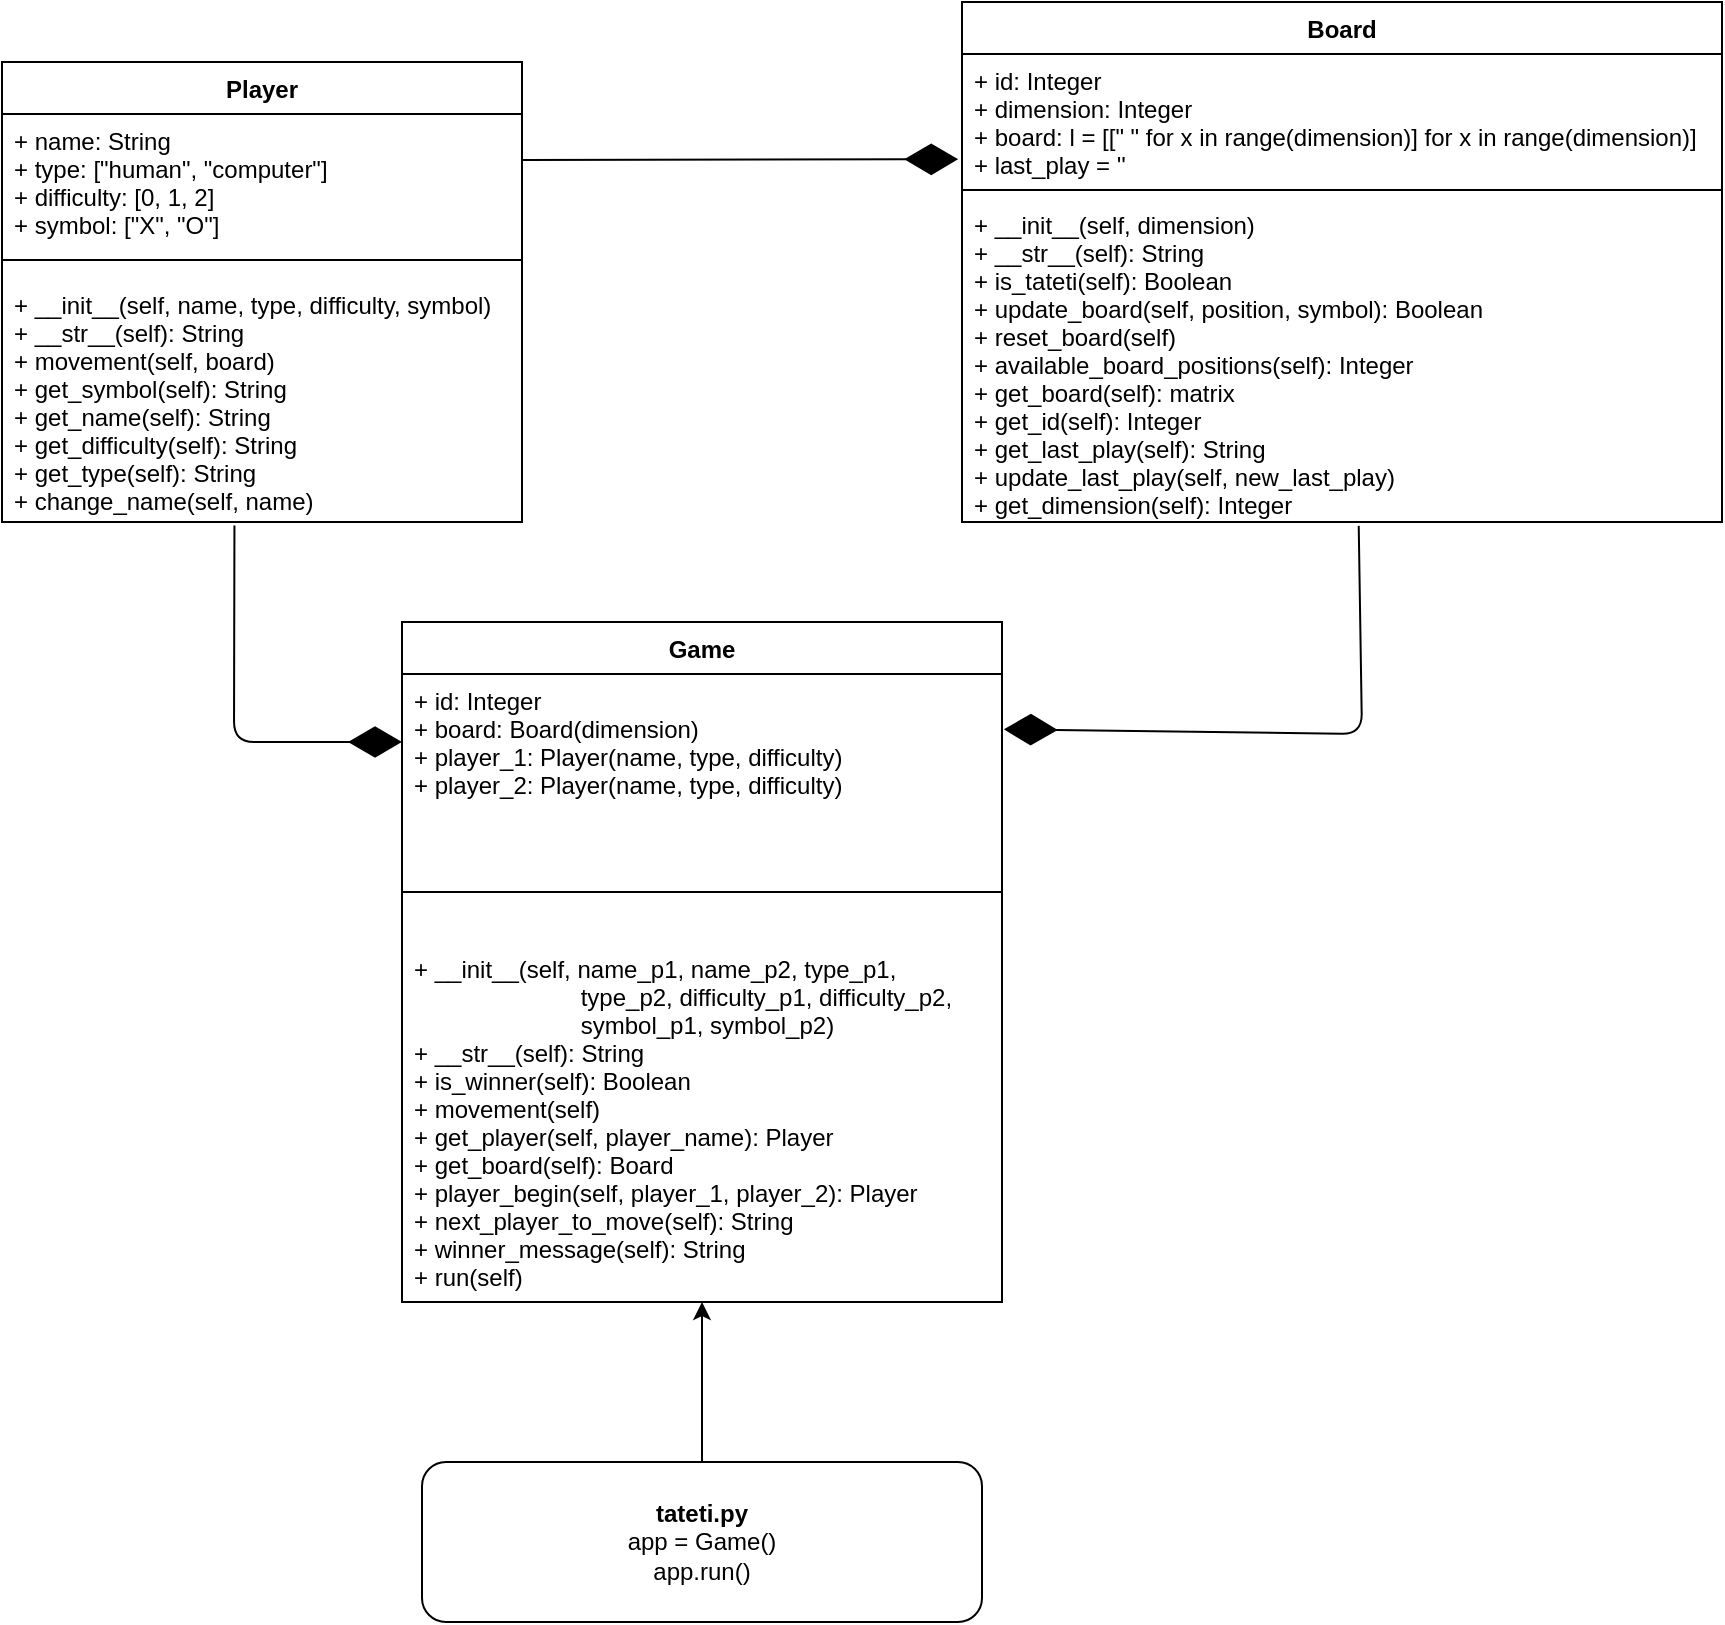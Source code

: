<mxfile version="13.1.3" type="device"><diagram id="C5RBs43oDa-KdzZeNtuy" name="tateti"><mxGraphModel dx="974" dy="427" grid="1" gridSize="10" guides="1" tooltips="1" connect="1" arrows="1" fold="1" page="1" pageScale="1" pageWidth="827" pageHeight="1169" math="0" shadow="0"><root><mxCell id="WIyWlLk6GJQsqaUBKTNV-0"/><mxCell id="WIyWlLk6GJQsqaUBKTNV-1" parent="WIyWlLk6GJQsqaUBKTNV-0"/><mxCell id="QFZzDFkDZshgLPWlq0mf-12" value="Player" style="swimlane;fontStyle=1;align=center;verticalAlign=top;childLayout=stackLayout;horizontal=1;startSize=26;horizontalStack=0;resizeParent=1;resizeParentMax=0;resizeLast=0;collapsible=1;marginBottom=0;" parent="WIyWlLk6GJQsqaUBKTNV-1" vertex="1"><mxGeometry x="190" y="110" width="260" height="230" as="geometry"/></mxCell><mxCell id="QFZzDFkDZshgLPWlq0mf-13" value="+ name: String&#10;+ type: [&quot;human&quot;, &quot;computer&quot;]&#10;+ difficulty: [0, 1, 2]&#10;+ symbol: [&quot;X&quot;, &quot;O&quot;]" style="text;strokeColor=none;fillColor=none;align=left;verticalAlign=top;spacingLeft=4;spacingRight=4;overflow=hidden;rotatable=0;points=[[0,0.5],[1,0.5]];portConstraint=eastwest;" parent="QFZzDFkDZshgLPWlq0mf-12" vertex="1"><mxGeometry y="26" width="260" height="64" as="geometry"/></mxCell><mxCell id="QFZzDFkDZshgLPWlq0mf-14" value="" style="line;strokeWidth=1;fillColor=none;align=left;verticalAlign=middle;spacingTop=-1;spacingLeft=3;spacingRight=3;rotatable=0;labelPosition=right;points=[];portConstraint=eastwest;" parent="QFZzDFkDZshgLPWlq0mf-12" vertex="1"><mxGeometry y="90" width="260" height="18" as="geometry"/></mxCell><mxCell id="QFZzDFkDZshgLPWlq0mf-15" value="+ __init__(self, name, type, difficulty, symbol)&#10;+ __str__(self): String&#10;+ movement(self, board)&#10;+ get_symbol(self): String&#10;+ get_name(self): String&#10;+ get_difficulty(self): String&#10;+ get_type(self): String&#10;+ change_name(self, name)" style="text;strokeColor=none;fillColor=none;align=left;verticalAlign=top;spacingLeft=4;spacingRight=4;overflow=hidden;rotatable=0;points=[[0,0.5],[1,0.5]];portConstraint=eastwest;" parent="QFZzDFkDZshgLPWlq0mf-12" vertex="1"><mxGeometry y="108" width="260" height="122" as="geometry"/></mxCell><mxCell id="QFZzDFkDZshgLPWlq0mf-8" value="Board" style="swimlane;fontStyle=1;align=center;verticalAlign=top;childLayout=stackLayout;horizontal=1;startSize=26;horizontalStack=0;resizeParent=1;resizeParentMax=0;resizeLast=0;collapsible=1;marginBottom=0;" parent="WIyWlLk6GJQsqaUBKTNV-1" vertex="1"><mxGeometry x="670" y="80" width="380" height="260" as="geometry"/></mxCell><mxCell id="QFZzDFkDZshgLPWlq0mf-9" value="+ id: Integer&#10;+ dimension: Integer&#10;+ board: l = [[&quot; &quot; for x in range(dimension)] for x in range(dimension)]&#10;+ last_play = ''" style="text;strokeColor=none;fillColor=none;align=left;verticalAlign=top;spacingLeft=4;spacingRight=4;overflow=hidden;rotatable=0;points=[[0,0.5],[1,0.5]];portConstraint=eastwest;" parent="QFZzDFkDZshgLPWlq0mf-8" vertex="1"><mxGeometry y="26" width="380" height="64" as="geometry"/></mxCell><mxCell id="QFZzDFkDZshgLPWlq0mf-10" value="" style="line;strokeWidth=1;fillColor=none;align=left;verticalAlign=middle;spacingTop=-1;spacingLeft=3;spacingRight=3;rotatable=0;labelPosition=right;points=[];portConstraint=eastwest;" parent="QFZzDFkDZshgLPWlq0mf-8" vertex="1"><mxGeometry y="90" width="380" height="8" as="geometry"/></mxCell><mxCell id="QFZzDFkDZshgLPWlq0mf-11" value="+ __init__(self, dimension)&#10;+ __str__(self): String&#10;+ is_tateti(self): Boolean&#10;+ update_board(self, position, symbol): Boolean&#10;+ reset_board(self)&#10;+ available_board_positions(self): Integer&#10;+ get_board(self): matrix&#10;+ get_id(self): Integer&#10;+ get_last_play(self): String&#10;+ update_last_play(self, new_last_play)&#10;+ get_dimension(self): Integer" style="text;strokeColor=none;fillColor=none;align=left;verticalAlign=top;spacingLeft=4;spacingRight=4;overflow=hidden;rotatable=0;points=[[0,0.5],[1,0.5]];portConstraint=eastwest;" parent="QFZzDFkDZshgLPWlq0mf-8" vertex="1"><mxGeometry y="98" width="380" height="162" as="geometry"/></mxCell><mxCell id="QFZzDFkDZshgLPWlq0mf-16" value="Game" style="swimlane;fontStyle=1;align=center;verticalAlign=top;childLayout=stackLayout;horizontal=1;startSize=26;horizontalStack=0;resizeParent=1;resizeParentMax=0;resizeLast=0;collapsible=1;marginBottom=0;" parent="WIyWlLk6GJQsqaUBKTNV-1" vertex="1"><mxGeometry x="390" y="390" width="300" height="340" as="geometry"/></mxCell><mxCell id="QFZzDFkDZshgLPWlq0mf-17" value="+ id: Integer&#10;+ board: Board(dimension)&#10;+ player_1: Player(name, type, difficulty)&#10;+ player_2: Player(name, type, difficulty)" style="text;strokeColor=none;fillColor=none;align=left;verticalAlign=top;spacingLeft=4;spacingRight=4;overflow=hidden;rotatable=0;points=[[0,0.5],[1,0.5]];portConstraint=eastwest;" parent="QFZzDFkDZshgLPWlq0mf-16" vertex="1"><mxGeometry y="26" width="300" height="84" as="geometry"/></mxCell><mxCell id="QFZzDFkDZshgLPWlq0mf-18" value="" style="line;strokeWidth=1;fillColor=none;align=left;verticalAlign=middle;spacingTop=-1;spacingLeft=3;spacingRight=3;rotatable=0;labelPosition=right;points=[];portConstraint=eastwest;" parent="QFZzDFkDZshgLPWlq0mf-16" vertex="1"><mxGeometry y="110" width="300" height="50" as="geometry"/></mxCell><mxCell id="QFZzDFkDZshgLPWlq0mf-19" value="+ __init__(self, name_p1, name_p2, type_p1,&#10;                         type_p2, difficulty_p1, difficulty_p2,&#10;                         symbol_p1, symbol_p2)&#10;+ __str__(self): String&#10;+ is_winner(self): Boolean&#10;+ movement(self)&#10;+ get_player(self, player_name): Player&#10;+ get_board(self): Board&#10;+ player_begin(self, player_1, player_2): Player&#10;+ next_player_to_move(self): String&#10;+ winner_message(self): String&#10;+ run(self)&#10;" style="text;strokeColor=none;fillColor=none;align=left;verticalAlign=top;spacingLeft=4;spacingRight=4;overflow=hidden;rotatable=0;points=[[0,0.5],[1,0.5]];portConstraint=eastwest;" parent="QFZzDFkDZshgLPWlq0mf-16" vertex="1"><mxGeometry y="160" width="300" height="180" as="geometry"/></mxCell><mxCell id="QFZzDFkDZshgLPWlq0mf-20" value="" style="endArrow=diamondThin;endFill=1;endSize=24;html=1;exitX=0.447;exitY=1.014;exitDx=0;exitDy=0;exitPerimeter=0;" parent="WIyWlLk6GJQsqaUBKTNV-1" source="QFZzDFkDZshgLPWlq0mf-15" edge="1"><mxGeometry width="160" relative="1" as="geometry"><mxPoint x="230" y="450" as="sourcePoint"/><mxPoint x="390" y="450" as="targetPoint"/><Array as="points"><mxPoint x="306" y="450"/></Array></mxGeometry></mxCell><mxCell id="QFZzDFkDZshgLPWlq0mf-21" value="" style="endArrow=diamondThin;endFill=1;endSize=24;html=1;exitX=0.522;exitY=1.012;exitDx=0;exitDy=0;exitPerimeter=0;entryX=1.003;entryY=0.329;entryDx=0;entryDy=0;entryPerimeter=0;" parent="WIyWlLk6GJQsqaUBKTNV-1" source="QFZzDFkDZshgLPWlq0mf-11" target="QFZzDFkDZshgLPWlq0mf-17" edge="1"><mxGeometry width="160" relative="1" as="geometry"><mxPoint x="870" y="350" as="sourcePoint"/><mxPoint x="1030" y="350" as="targetPoint"/><Array as="points"><mxPoint x="870" y="446"/></Array></mxGeometry></mxCell><mxCell id="QFZzDFkDZshgLPWlq0mf-22" value="" style="endArrow=diamondThin;endFill=1;endSize=24;html=1;entryX=-0.005;entryY=0.822;entryDx=0;entryDy=0;entryPerimeter=0;" parent="WIyWlLk6GJQsqaUBKTNV-1" target="QFZzDFkDZshgLPWlq0mf-9" edge="1"><mxGeometry width="160" relative="1" as="geometry"><mxPoint x="450" y="159" as="sourcePoint"/><mxPoint x="613" y="300" as="targetPoint"/><Array as="points"/></mxGeometry></mxCell><mxCell id="mxzxN2VmsdVATyvm2c5f-2" value="" style="edgeStyle=orthogonalEdgeStyle;rounded=0;orthogonalLoop=1;jettySize=auto;html=1;entryX=0.5;entryY=1;entryDx=0;entryDy=0;entryPerimeter=0;" parent="WIyWlLk6GJQsqaUBKTNV-1" source="mxzxN2VmsdVATyvm2c5f-0" target="QFZzDFkDZshgLPWlq0mf-19" edge="1"><mxGeometry relative="1" as="geometry"><mxPoint x="540" y="730" as="targetPoint"/></mxGeometry></mxCell><mxCell id="mxzxN2VmsdVATyvm2c5f-0" value="&lt;b&gt;tateti.py&lt;br&gt;&lt;/b&gt;app = Game()&lt;br&gt;app.run()" style="rounded=1;whiteSpace=wrap;html=1;" parent="WIyWlLk6GJQsqaUBKTNV-1" vertex="1"><mxGeometry x="400" y="810" width="280" height="80" as="geometry"/></mxCell></root></mxGraphModel></diagram></mxfile>